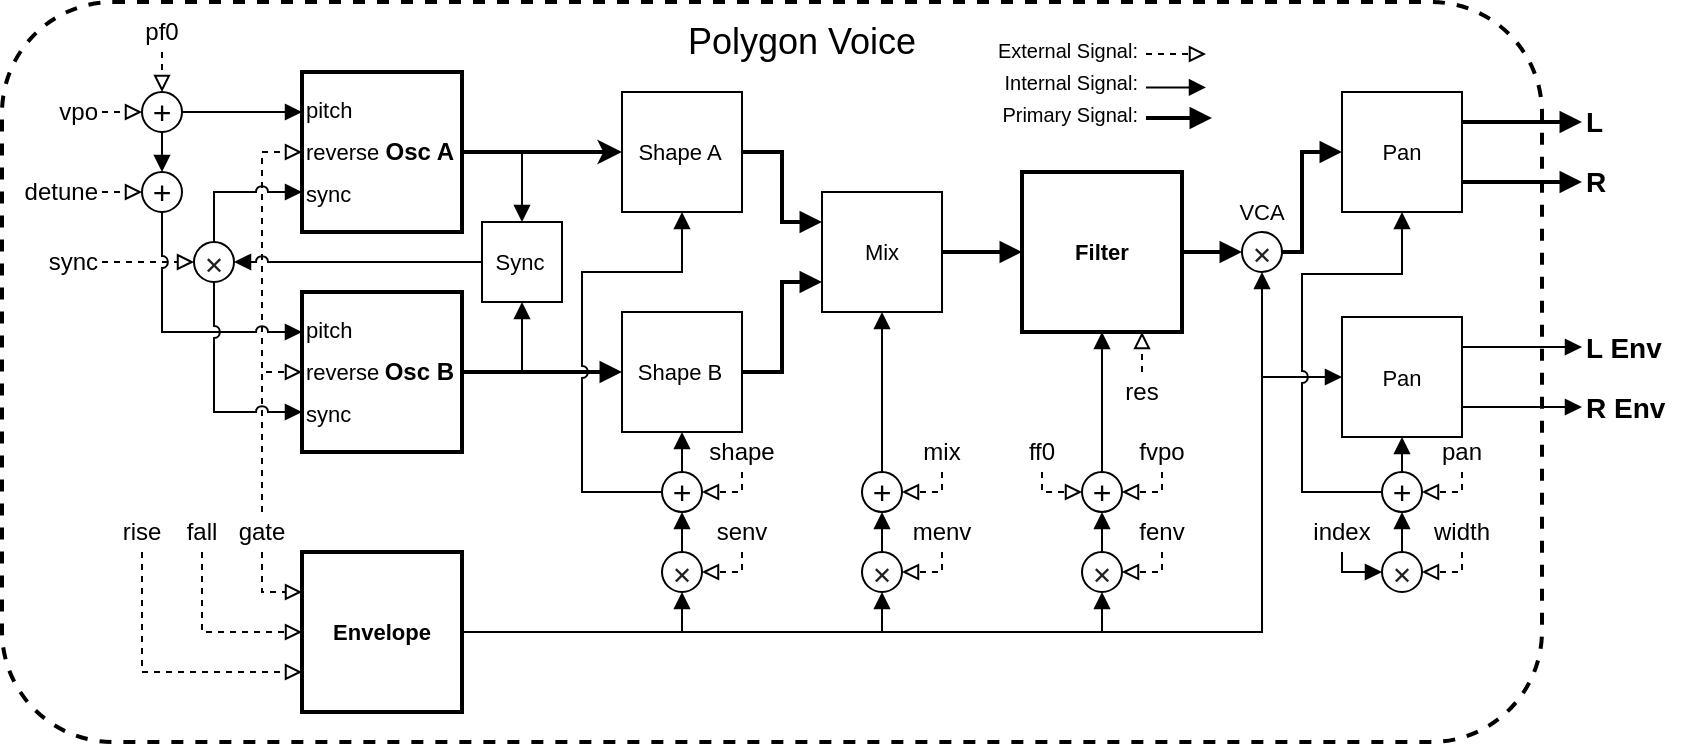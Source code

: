 <mxfile version="14.8.2" type="device"><diagram id="MWkw3YsvLJSsXhgIUnWu" name="Page-1"><mxGraphModel dx="512" dy="373" grid="1" gridSize="10" guides="1" tooltips="1" connect="1" arrows="1" fold="1" page="1" pageScale="1" pageWidth="850" pageHeight="1100" math="0" shadow="0"><root><mxCell id="0"/><mxCell id="1" parent="0"/><mxCell id="L1kYCYRItLTuyOSSYLBO-140" value="" style="rounded=1;whiteSpace=wrap;html=1;dashed=1;fontSize=18;strokeWidth=2;fillColor=none;align=center;verticalAlign=middle;glass=0;perimeterSpacing=0;movable=1;" vertex="1" parent="1"><mxGeometry x="10" y="10" width="770" height="370" as="geometry"/></mxCell><mxCell id="L1kYCYRItLTuyOSSYLBO-64" style="edgeStyle=orthogonalEdgeStyle;rounded=0;orthogonalLoop=1;jettySize=auto;html=1;exitX=1;exitY=0.5;exitDx=0;exitDy=0;entryX=0;entryY=0.5;entryDx=0;entryDy=0;fontSize=11;endArrow=classic;endFill=1;strokeWidth=2;" edge="1" parent="1" source="L1kYCYRItLTuyOSSYLBO-1" target="L1kYCYRItLTuyOSSYLBO-56"><mxGeometry relative="1" as="geometry"/></mxCell><mxCell id="L1kYCYRItLTuyOSSYLBO-65" style="edgeStyle=orthogonalEdgeStyle;rounded=0;orthogonalLoop=1;jettySize=auto;html=1;exitX=1;exitY=0.5;exitDx=0;exitDy=0;entryX=0;entryY=0.5;entryDx=0;entryDy=0;fontSize=11;endArrow=block;endFill=1;strokeWidth=2;" edge="1" parent="1" source="L1kYCYRItLTuyOSSYLBO-2" target="L1kYCYRItLTuyOSSYLBO-57"><mxGeometry relative="1" as="geometry"/></mxCell><mxCell id="L1kYCYRItLTuyOSSYLBO-236" style="edgeStyle=orthogonalEdgeStyle;rounded=0;jumpStyle=none;orthogonalLoop=1;jettySize=auto;html=1;exitX=1;exitY=0.5;exitDx=0;exitDy=0;entryX=0;entryY=0.5;entryDx=0;entryDy=0;fontSize=14;endArrow=block;endFill=0;strokeWidth=1;dashed=1;" edge="1" parent="1" source="L1kYCYRItLTuyOSSYLBO-16" target="L1kYCYRItLTuyOSSYLBO-235"><mxGeometry relative="1" as="geometry"/></mxCell><mxCell id="L1kYCYRItLTuyOSSYLBO-16" value="sync" style="text;html=1;strokeColor=none;fillColor=none;align=right;verticalAlign=middle;whiteSpace=wrap;rounded=0;fontSize=12;" vertex="1" parent="1"><mxGeometry x="20" y="130" width="40" height="20" as="geometry"/></mxCell><mxCell id="L1kYCYRItLTuyOSSYLBO-226" style="edgeStyle=orthogonalEdgeStyle;rounded=0;jumpStyle=none;orthogonalLoop=1;jettySize=auto;html=1;exitX=0.5;exitY=0;exitDx=0;exitDy=0;entryX=0;entryY=0.5;entryDx=0;entryDy=0;dashed=1;fontSize=14;endArrow=block;endFill=0;strokeWidth=1;" edge="1" parent="1" source="L1kYCYRItLTuyOSSYLBO-17" target="L1kYCYRItLTuyOSSYLBO-55"><mxGeometry relative="1" as="geometry"><Array as="points"><mxPoint x="140" y="195"/></Array></mxGeometry></mxCell><mxCell id="L1kYCYRItLTuyOSSYLBO-227" style="edgeStyle=orthogonalEdgeStyle;rounded=0;jumpStyle=none;orthogonalLoop=1;jettySize=auto;html=1;exitX=0.5;exitY=0;exitDx=0;exitDy=0;entryX=0;entryY=0.5;entryDx=0;entryDy=0;dashed=1;fontSize=14;endArrow=block;endFill=0;strokeWidth=1;" edge="1" parent="1" source="L1kYCYRItLTuyOSSYLBO-17" target="L1kYCYRItLTuyOSSYLBO-33"><mxGeometry relative="1" as="geometry"><Array as="points"><mxPoint x="140" y="85"/></Array></mxGeometry></mxCell><mxCell id="L1kYCYRItLTuyOSSYLBO-124" style="edgeStyle=orthogonalEdgeStyle;rounded=0;orthogonalLoop=1;jettySize=auto;html=1;exitX=1;exitY=0.5;exitDx=0;exitDy=0;entryX=0;entryY=0.5;entryDx=0;entryDy=0;fontSize=11;endArrow=block;endFill=1;strokeWidth=2;" edge="1" parent="1" source="L1kYCYRItLTuyOSSYLBO-35" target="L1kYCYRItLTuyOSSYLBO-103"><mxGeometry relative="1" as="geometry"/></mxCell><mxCell id="L1kYCYRItLTuyOSSYLBO-35" value="Mix" style="whiteSpace=wrap;html=1;aspect=fixed;fontSize=11;align=center;verticalAlign=middle;" vertex="1" parent="1"><mxGeometry x="420" y="105" width="60" height="60" as="geometry"/></mxCell><mxCell id="L1kYCYRItLTuyOSSYLBO-86" style="edgeStyle=orthogonalEdgeStyle;rounded=0;orthogonalLoop=1;jettySize=auto;html=1;exitX=0.5;exitY=1;exitDx=0;exitDy=0;entryX=1;entryY=0.5;entryDx=0;entryDy=0;dashed=1;fontSize=11;endArrow=block;endFill=0;strokeWidth=1;" edge="1" parent="1" source="L1kYCYRItLTuyOSSYLBO-38" target="L1kYCYRItLTuyOSSYLBO-41"><mxGeometry relative="1" as="geometry"><Array as="points"><mxPoint x="480" y="255"/></Array></mxGeometry></mxCell><mxCell id="L1kYCYRItLTuyOSSYLBO-38" value="mix" style="text;html=1;strokeColor=none;fillColor=none;align=center;verticalAlign=middle;whiteSpace=wrap;rounded=0;" vertex="1" parent="1"><mxGeometry x="460" y="225" width="40" height="20" as="geometry"/></mxCell><mxCell id="L1kYCYRItLTuyOSSYLBO-87" style="edgeStyle=orthogonalEdgeStyle;rounded=0;orthogonalLoop=1;jettySize=auto;html=1;exitX=0.5;exitY=1;exitDx=0;exitDy=0;entryX=1;entryY=0.5;entryDx=0;entryDy=0;dashed=1;fontSize=11;endArrow=block;endFill=0;strokeWidth=1;" edge="1" parent="1" source="L1kYCYRItLTuyOSSYLBO-40" target="L1kYCYRItLTuyOSSYLBO-43"><mxGeometry relative="1" as="geometry"><Array as="points"><mxPoint x="480" y="295"/></Array></mxGeometry></mxCell><mxCell id="L1kYCYRItLTuyOSSYLBO-40" value="menv" style="text;html=1;strokeColor=none;fillColor=none;align=center;verticalAlign=middle;whiteSpace=wrap;rounded=0;" vertex="1" parent="1"><mxGeometry x="460" y="265" width="40" height="20" as="geometry"/></mxCell><mxCell id="L1kYCYRItLTuyOSSYLBO-82" style="edgeStyle=orthogonalEdgeStyle;rounded=0;orthogonalLoop=1;jettySize=auto;html=1;exitX=0.5;exitY=0;exitDx=0;exitDy=0;entryX=0.5;entryY=1;entryDx=0;entryDy=0;fontSize=11;endArrow=block;endFill=1;strokeWidth=1;" edge="1" parent="1" source="L1kYCYRItLTuyOSSYLBO-41" target="L1kYCYRItLTuyOSSYLBO-35"><mxGeometry relative="1" as="geometry"/></mxCell><mxCell id="L1kYCYRItLTuyOSSYLBO-41" value="+" style="ellipse;whiteSpace=wrap;html=1;aspect=fixed;fontSize=16;" vertex="1" parent="1"><mxGeometry x="440" y="245" width="20" height="20" as="geometry"/></mxCell><mxCell id="L1kYCYRItLTuyOSSYLBO-83" style="edgeStyle=orthogonalEdgeStyle;rounded=0;orthogonalLoop=1;jettySize=auto;html=1;exitX=0.5;exitY=0;exitDx=0;exitDy=0;entryX=0.5;entryY=1;entryDx=0;entryDy=0;fontSize=11;endArrow=block;endFill=1;strokeWidth=1;" edge="1" parent="1" source="L1kYCYRItLTuyOSSYLBO-43" target="L1kYCYRItLTuyOSSYLBO-41"><mxGeometry relative="1" as="geometry"/></mxCell><mxCell id="L1kYCYRItLTuyOSSYLBO-43" value="&lt;span style=&quot;color: rgb(32 , 33 , 36) ; font-family: &amp;#34;roboto&amp;#34; , &amp;#34;arial&amp;#34; , sans-serif ; font-size: 12px ; text-align: left&quot;&gt;✕&lt;/span&gt;" style="ellipse;whiteSpace=wrap;html=1;aspect=fixed;fontSize=16;spacingBottom=0;spacingLeft=0;verticalAlign=middle;align=center;horizontal=1;" vertex="1" parent="1"><mxGeometry x="440" y="285" width="20" height="20" as="geometry"/></mxCell><mxCell id="L1kYCYRItLTuyOSSYLBO-88" style="edgeStyle=orthogonalEdgeStyle;rounded=0;orthogonalLoop=1;jettySize=auto;html=1;exitX=1;exitY=0.5;exitDx=0;exitDy=0;entryX=0.5;entryY=1;entryDx=0;entryDy=0;fontSize=11;endArrow=block;endFill=1;strokeWidth=1;" edge="1" parent="1" source="L1kYCYRItLTuyOSSYLBO-49" target="L1kYCYRItLTuyOSSYLBO-63"><mxGeometry relative="1" as="geometry"><Array as="points"><mxPoint x="350" y="325"/></Array></mxGeometry></mxCell><mxCell id="L1kYCYRItLTuyOSSYLBO-89" style="edgeStyle=orthogonalEdgeStyle;rounded=0;orthogonalLoop=1;jettySize=auto;html=1;exitX=1;exitY=0.5;exitDx=0;exitDy=0;entryX=0.5;entryY=1;entryDx=0;entryDy=0;fontSize=11;endArrow=block;endFill=1;strokeWidth=1;" edge="1" parent="1" source="L1kYCYRItLTuyOSSYLBO-49" target="L1kYCYRItLTuyOSSYLBO-43"><mxGeometry relative="1" as="geometry"><Array as="points"><mxPoint x="450" y="325"/></Array></mxGeometry></mxCell><mxCell id="L1kYCYRItLTuyOSSYLBO-92" style="edgeStyle=orthogonalEdgeStyle;rounded=0;orthogonalLoop=1;jettySize=auto;html=1;exitX=1;exitY=0.5;exitDx=0;exitDy=0;entryX=0.5;entryY=1;entryDx=0;entryDy=0;fontSize=11;endArrow=block;endFill=1;strokeWidth=1;" edge="1" parent="1" source="L1kYCYRItLTuyOSSYLBO-49" target="L1kYCYRItLTuyOSSYLBO-93"><mxGeometry relative="1" as="geometry"><mxPoint x="600" y="175" as="targetPoint"/></mxGeometry></mxCell><mxCell id="L1kYCYRItLTuyOSSYLBO-115" style="edgeStyle=orthogonalEdgeStyle;rounded=0;orthogonalLoop=1;jettySize=auto;html=1;exitX=1;exitY=0.5;exitDx=0;exitDy=0;entryX=0.5;entryY=1;entryDx=0;entryDy=0;fontSize=11;endArrow=block;endFill=1;strokeWidth=1;" edge="1" parent="1" source="L1kYCYRItLTuyOSSYLBO-49" target="L1kYCYRItLTuyOSSYLBO-112"><mxGeometry relative="1" as="geometry"><Array as="points"><mxPoint x="560" y="325"/></Array></mxGeometry></mxCell><mxCell id="L1kYCYRItLTuyOSSYLBO-178" style="edgeStyle=orthogonalEdgeStyle;rounded=0;orthogonalLoop=1;jettySize=auto;html=1;exitX=1;exitY=0.5;exitDx=0;exitDy=0;entryX=0;entryY=0.5;entryDx=0;entryDy=0;fontSize=14;endArrow=block;endFill=1;strokeWidth=1;" edge="1" parent="1" source="L1kYCYRItLTuyOSSYLBO-49" target="L1kYCYRItLTuyOSSYLBO-156"><mxGeometry relative="1" as="geometry"><Array as="points"><mxPoint x="640" y="325"/><mxPoint x="640" y="198"/></Array></mxGeometry></mxCell><mxCell id="L1kYCYRItLTuyOSSYLBO-66" style="edgeStyle=orthogonalEdgeStyle;rounded=0;orthogonalLoop=1;jettySize=auto;html=1;exitX=1;exitY=0.5;exitDx=0;exitDy=0;entryX=0;entryY=0.25;entryDx=0;entryDy=0;fontSize=11;endArrow=block;endFill=1;strokeWidth=2;" edge="1" parent="1" source="L1kYCYRItLTuyOSSYLBO-56" target="L1kYCYRItLTuyOSSYLBO-35"><mxGeometry relative="1" as="geometry"><Array as="points"><mxPoint x="400" y="85"/><mxPoint x="400" y="120"/></Array></mxGeometry></mxCell><mxCell id="L1kYCYRItLTuyOSSYLBO-56" value="Shape A" style="whiteSpace=wrap;html=1;aspect=fixed;fontSize=11;align=center;verticalAlign=middle;spacingRight=2;" vertex="1" parent="1"><mxGeometry x="320" y="55" width="60" height="60" as="geometry"/></mxCell><mxCell id="L1kYCYRItLTuyOSSYLBO-67" style="edgeStyle=orthogonalEdgeStyle;rounded=0;orthogonalLoop=1;jettySize=auto;html=1;exitX=1;exitY=0.5;exitDx=0;exitDy=0;entryX=0;entryY=0.75;entryDx=0;entryDy=0;fontSize=11;endArrow=block;endFill=1;strokeWidth=2;" edge="1" parent="1" source="L1kYCYRItLTuyOSSYLBO-57" target="L1kYCYRItLTuyOSSYLBO-35"><mxGeometry relative="1" as="geometry"><Array as="points"><mxPoint x="400" y="195"/><mxPoint x="400" y="150"/></Array></mxGeometry></mxCell><mxCell id="L1kYCYRItLTuyOSSYLBO-57" value="Shape B" style="whiteSpace=wrap;html=1;aspect=fixed;fontSize=11;align=center;verticalAlign=middle;spacingRight=2;" vertex="1" parent="1"><mxGeometry x="320" y="165" width="60" height="60" as="geometry"/></mxCell><mxCell id="L1kYCYRItLTuyOSSYLBO-84" style="edgeStyle=orthogonalEdgeStyle;rounded=0;orthogonalLoop=1;jettySize=auto;html=1;exitX=0.5;exitY=1;exitDx=0;exitDy=0;entryX=1;entryY=0.5;entryDx=0;entryDy=0;fontSize=11;endArrow=block;endFill=0;strokeWidth=1;dashed=1;" edge="1" parent="1" source="L1kYCYRItLTuyOSSYLBO-60" target="L1kYCYRItLTuyOSSYLBO-62"><mxGeometry relative="1" as="geometry"><Array as="points"><mxPoint x="380" y="255"/></Array></mxGeometry></mxCell><mxCell id="L1kYCYRItLTuyOSSYLBO-60" value="shape" style="text;html=1;strokeColor=none;fillColor=none;align=center;verticalAlign=middle;whiteSpace=wrap;rounded=0;" vertex="1" parent="1"><mxGeometry x="360" y="225" width="40" height="20" as="geometry"/></mxCell><mxCell id="L1kYCYRItLTuyOSSYLBO-85" style="edgeStyle=orthogonalEdgeStyle;rounded=0;orthogonalLoop=1;jettySize=auto;html=1;exitX=0.5;exitY=1;exitDx=0;exitDy=0;entryX=1;entryY=0.5;entryDx=0;entryDy=0;fontSize=11;endArrow=block;endFill=0;strokeWidth=1;dashed=1;" edge="1" parent="1" source="L1kYCYRItLTuyOSSYLBO-61" target="L1kYCYRItLTuyOSSYLBO-63"><mxGeometry relative="1" as="geometry"><Array as="points"><mxPoint x="380" y="295"/></Array></mxGeometry></mxCell><mxCell id="L1kYCYRItLTuyOSSYLBO-61" value="senv" style="text;html=1;strokeColor=none;fillColor=none;align=center;verticalAlign=middle;whiteSpace=wrap;rounded=0;" vertex="1" parent="1"><mxGeometry x="360" y="265" width="40" height="20" as="geometry"/></mxCell><mxCell id="L1kYCYRItLTuyOSSYLBO-74" style="edgeStyle=orthogonalEdgeStyle;rounded=0;orthogonalLoop=1;jettySize=auto;html=1;exitX=0.5;exitY=0;exitDx=0;exitDy=0;entryX=0.5;entryY=1;entryDx=0;entryDy=0;fontSize=11;endArrow=block;endFill=1;strokeWidth=1;" edge="1" parent="1" source="L1kYCYRItLTuyOSSYLBO-62" target="L1kYCYRItLTuyOSSYLBO-57"><mxGeometry relative="1" as="geometry"/></mxCell><mxCell id="L1kYCYRItLTuyOSSYLBO-75" style="edgeStyle=orthogonalEdgeStyle;rounded=0;orthogonalLoop=1;jettySize=auto;html=1;exitX=0;exitY=0.5;exitDx=0;exitDy=0;entryX=0.5;entryY=1;entryDx=0;entryDy=0;fontSize=11;endArrow=block;endFill=1;strokeWidth=1;jumpStyle=arc;" edge="1" parent="1" source="L1kYCYRItLTuyOSSYLBO-62" target="L1kYCYRItLTuyOSSYLBO-56"><mxGeometry relative="1" as="geometry"><Array as="points"><mxPoint x="300" y="255"/><mxPoint x="300" y="145"/><mxPoint x="350" y="145"/></Array></mxGeometry></mxCell><mxCell id="L1kYCYRItLTuyOSSYLBO-62" value="+" style="ellipse;whiteSpace=wrap;html=1;aspect=fixed;fontSize=16;" vertex="1" parent="1"><mxGeometry x="340" y="245" width="20" height="20" as="geometry"/></mxCell><mxCell id="L1kYCYRItLTuyOSSYLBO-81" style="edgeStyle=orthogonalEdgeStyle;rounded=0;orthogonalLoop=1;jettySize=auto;html=1;exitX=0.5;exitY=0;exitDx=0;exitDy=0;entryX=0.5;entryY=1;entryDx=0;entryDy=0;fontSize=11;endArrow=block;endFill=1;strokeWidth=1;" edge="1" parent="1" source="L1kYCYRItLTuyOSSYLBO-63" target="L1kYCYRItLTuyOSSYLBO-62"><mxGeometry relative="1" as="geometry"/></mxCell><mxCell id="L1kYCYRItLTuyOSSYLBO-63" value="&lt;span style=&quot;color: rgb(32 , 33 , 36) ; font-family: &amp;#34;roboto&amp;#34; , &amp;#34;arial&amp;#34; , sans-serif ; font-size: 12px ; text-align: left&quot;&gt;✕&lt;/span&gt;" style="ellipse;whiteSpace=wrap;html=1;aspect=fixed;fontSize=16;spacingBottom=0;spacingLeft=0;verticalAlign=middle;align=center;horizontal=1;" vertex="1" parent="1"><mxGeometry x="340" y="285" width="20" height="20" as="geometry"/></mxCell><mxCell id="L1kYCYRItLTuyOSSYLBO-127" style="edgeStyle=orthogonalEdgeStyle;rounded=0;orthogonalLoop=1;jettySize=auto;html=1;exitX=1;exitY=0.5;exitDx=0;exitDy=0;entryX=0;entryY=0.5;entryDx=0;entryDy=0;fontSize=11;endArrow=block;endFill=1;strokeWidth=2;" edge="1" parent="1" source="L1kYCYRItLTuyOSSYLBO-93" target="L1kYCYRItLTuyOSSYLBO-126"><mxGeometry relative="1" as="geometry"><Array as="points"><mxPoint x="660" y="135"/><mxPoint x="660" y="85"/></Array></mxGeometry></mxCell><mxCell id="L1kYCYRItLTuyOSSYLBO-93" value="&lt;span style=&quot;color: rgb(32 , 33 , 36) ; font-family: &amp;#34;roboto&amp;#34; , &amp;#34;arial&amp;#34; , sans-serif ; font-size: 12px ; text-align: left&quot;&gt;✕&lt;/span&gt;" style="ellipse;whiteSpace=wrap;html=1;aspect=fixed;fontSize=16;spacingBottom=0;spacingLeft=0;verticalAlign=middle;align=center;horizontal=1;" vertex="1" parent="1"><mxGeometry x="630" y="125" width="20" height="20" as="geometry"/></mxCell><mxCell id="L1kYCYRItLTuyOSSYLBO-96" value="VCA" style="text;html=1;strokeColor=none;fillColor=none;align=center;verticalAlign=middle;whiteSpace=wrap;rounded=0;fontSize=11;" vertex="1" parent="1"><mxGeometry x="620" y="105" width="40" height="20" as="geometry"/></mxCell><mxCell id="L1kYCYRItLTuyOSSYLBO-125" style="edgeStyle=orthogonalEdgeStyle;rounded=0;orthogonalLoop=1;jettySize=auto;html=1;exitX=1;exitY=0.5;exitDx=0;exitDy=0;entryX=0;entryY=0.5;entryDx=0;entryDy=0;fontSize=11;endArrow=block;endFill=1;strokeWidth=2;" edge="1" parent="1" source="L1kYCYRItLTuyOSSYLBO-103" target="L1kYCYRItLTuyOSSYLBO-93"><mxGeometry relative="1" as="geometry"/></mxCell><mxCell id="L1kYCYRItLTuyOSSYLBO-103" value="&lt;b&gt;Filter&lt;/b&gt;" style="whiteSpace=wrap;html=1;aspect=fixed;fontSize=11;align=center;verticalAlign=middle;strokeWidth=2;" vertex="1" parent="1"><mxGeometry x="520" y="95" width="80" height="80" as="geometry"/></mxCell><mxCell id="L1kYCYRItLTuyOSSYLBO-110" style="edgeStyle=orthogonalEdgeStyle;rounded=0;orthogonalLoop=1;jettySize=auto;html=1;exitX=0.5;exitY=1;exitDx=0;exitDy=0;entryX=0;entryY=0.5;entryDx=0;entryDy=0;dashed=1;fontSize=11;endArrow=block;endFill=0;strokeWidth=1;" edge="1" parent="1" source="L1kYCYRItLTuyOSSYLBO-104" target="L1kYCYRItLTuyOSSYLBO-108"><mxGeometry relative="1" as="geometry"><Array as="points"><mxPoint x="530" y="255"/></Array></mxGeometry></mxCell><mxCell id="L1kYCYRItLTuyOSSYLBO-104" value="ff0" style="text;html=1;strokeColor=none;fillColor=none;align=center;verticalAlign=middle;whiteSpace=wrap;rounded=0;" vertex="1" parent="1"><mxGeometry x="510" y="225" width="40" height="20" as="geometry"/></mxCell><mxCell id="L1kYCYRItLTuyOSSYLBO-118" style="edgeStyle=orthogonalEdgeStyle;rounded=0;orthogonalLoop=1;jettySize=auto;html=1;exitX=0.5;exitY=1;exitDx=0;exitDy=0;entryX=1;entryY=0.5;entryDx=0;entryDy=0;dashed=1;fontSize=11;endArrow=block;endFill=0;strokeWidth=1;" edge="1" parent="1" source="L1kYCYRItLTuyOSSYLBO-105" target="L1kYCYRItLTuyOSSYLBO-108"><mxGeometry relative="1" as="geometry"><Array as="points"><mxPoint x="590" y="255"/></Array></mxGeometry></mxCell><mxCell id="L1kYCYRItLTuyOSSYLBO-105" value="fvpo" style="text;html=1;strokeColor=none;fillColor=none;align=center;verticalAlign=middle;whiteSpace=wrap;rounded=0;" vertex="1" parent="1"><mxGeometry x="570" y="225" width="40" height="20" as="geometry"/></mxCell><mxCell id="L1kYCYRItLTuyOSSYLBO-123" style="edgeStyle=orthogonalEdgeStyle;rounded=0;orthogonalLoop=1;jettySize=auto;html=1;exitX=0.5;exitY=0;exitDx=0;exitDy=0;entryX=0.75;entryY=1;entryDx=0;entryDy=0;fontSize=11;endArrow=block;endFill=0;strokeWidth=1;dashed=1;" edge="1" parent="1" source="L1kYCYRItLTuyOSSYLBO-106" target="L1kYCYRItLTuyOSSYLBO-103"><mxGeometry relative="1" as="geometry"/></mxCell><mxCell id="L1kYCYRItLTuyOSSYLBO-106" value="res" style="text;html=1;strokeColor=none;fillColor=none;align=center;verticalAlign=middle;whiteSpace=wrap;rounded=0;" vertex="1" parent="1"><mxGeometry x="560" y="195" width="40" height="20" as="geometry"/></mxCell><mxCell id="L1kYCYRItLTuyOSSYLBO-119" style="edgeStyle=orthogonalEdgeStyle;rounded=0;orthogonalLoop=1;jettySize=auto;html=1;exitX=0.5;exitY=1;exitDx=0;exitDy=0;entryX=1;entryY=0.5;entryDx=0;entryDy=0;dashed=1;fontSize=11;endArrow=block;endFill=0;strokeWidth=1;" edge="1" parent="1" source="L1kYCYRItLTuyOSSYLBO-107" target="L1kYCYRItLTuyOSSYLBO-112"><mxGeometry relative="1" as="geometry"><Array as="points"><mxPoint x="590" y="295"/></Array></mxGeometry></mxCell><mxCell id="L1kYCYRItLTuyOSSYLBO-107" value="fenv" style="text;html=1;strokeColor=none;fillColor=none;align=center;verticalAlign=middle;whiteSpace=wrap;rounded=0;" vertex="1" parent="1"><mxGeometry x="570" y="265" width="40" height="20" as="geometry"/></mxCell><mxCell id="L1kYCYRItLTuyOSSYLBO-169" style="edgeStyle=orthogonalEdgeStyle;rounded=0;orthogonalLoop=1;jettySize=auto;html=1;exitX=0.5;exitY=0;exitDx=0;exitDy=0;entryX=0.5;entryY=1;entryDx=0;entryDy=0;fontSize=14;endArrow=block;endFill=1;strokeWidth=1;" edge="1" parent="1" source="L1kYCYRItLTuyOSSYLBO-108" target="L1kYCYRItLTuyOSSYLBO-103"><mxGeometry relative="1" as="geometry"/></mxCell><mxCell id="L1kYCYRItLTuyOSSYLBO-108" value="+" style="ellipse;whiteSpace=wrap;html=1;aspect=fixed;fontSize=16;" vertex="1" parent="1"><mxGeometry x="550" y="245" width="20" height="20" as="geometry"/></mxCell><mxCell id="L1kYCYRItLTuyOSSYLBO-113" style="edgeStyle=orthogonalEdgeStyle;rounded=0;orthogonalLoop=1;jettySize=auto;html=1;exitX=0.5;exitY=0;exitDx=0;exitDy=0;entryX=0.5;entryY=1;entryDx=0;entryDy=0;fontSize=11;endArrow=block;endFill=1;strokeWidth=1;" edge="1" parent="1" source="L1kYCYRItLTuyOSSYLBO-112" target="L1kYCYRItLTuyOSSYLBO-108"><mxGeometry relative="1" as="geometry"/></mxCell><mxCell id="L1kYCYRItLTuyOSSYLBO-112" value="&lt;span style=&quot;color: rgb(32 , 33 , 36) ; font-family: &amp;#34;roboto&amp;#34; , &amp;#34;arial&amp;#34; , sans-serif ; font-size: 12px ; text-align: left&quot;&gt;✕&lt;/span&gt;" style="ellipse;whiteSpace=wrap;html=1;aspect=fixed;fontSize=16;spacingBottom=0;spacingLeft=0;verticalAlign=middle;align=center;horizontal=1;" vertex="1" parent="1"><mxGeometry x="550" y="285" width="20" height="20" as="geometry"/></mxCell><mxCell id="L1kYCYRItLTuyOSSYLBO-172" style="edgeStyle=orthogonalEdgeStyle;rounded=0;orthogonalLoop=1;jettySize=auto;html=1;exitX=1;exitY=0.25;exitDx=0;exitDy=0;entryX=0;entryY=0.5;entryDx=0;entryDy=0;fontSize=14;endArrow=block;endFill=1;strokeWidth=2;" edge="1" parent="1" source="L1kYCYRItLTuyOSSYLBO-126" target="L1kYCYRItLTuyOSSYLBO-162"><mxGeometry relative="1" as="geometry"/></mxCell><mxCell id="L1kYCYRItLTuyOSSYLBO-173" style="edgeStyle=orthogonalEdgeStyle;rounded=0;orthogonalLoop=1;jettySize=auto;html=1;exitX=1;exitY=0.75;exitDx=0;exitDy=0;entryX=0;entryY=0.5;entryDx=0;entryDy=0;fontSize=14;endArrow=block;endFill=1;strokeWidth=2;" edge="1" parent="1" source="L1kYCYRItLTuyOSSYLBO-126" target="L1kYCYRItLTuyOSSYLBO-163"><mxGeometry relative="1" as="geometry"/></mxCell><mxCell id="L1kYCYRItLTuyOSSYLBO-126" value="Pan" style="whiteSpace=wrap;html=1;aspect=fixed;fontSize=11;align=center;verticalAlign=middle;" vertex="1" parent="1"><mxGeometry x="680" y="55" width="60" height="60" as="geometry"/></mxCell><mxCell id="L1kYCYRItLTuyOSSYLBO-159" style="edgeStyle=orthogonalEdgeStyle;rounded=0;orthogonalLoop=1;jettySize=auto;html=1;exitX=0.5;exitY=1;exitDx=0;exitDy=0;entryX=1;entryY=0.5;entryDx=0;entryDy=0;fontSize=10;endArrow=block;endFill=0;strokeWidth=1;dashed=1;" edge="1" parent="1" source="L1kYCYRItLTuyOSSYLBO-128" target="L1kYCYRItLTuyOSSYLBO-130"><mxGeometry relative="1" as="geometry"><Array as="points"><mxPoint x="740" y="255"/></Array></mxGeometry></mxCell><mxCell id="L1kYCYRItLTuyOSSYLBO-128" value="pan" style="text;html=1;strokeColor=none;fillColor=none;align=center;verticalAlign=middle;whiteSpace=wrap;rounded=0;" vertex="1" parent="1"><mxGeometry x="720" y="225" width="40" height="20" as="geometry"/></mxCell><mxCell id="L1kYCYRItLTuyOSSYLBO-147" style="edgeStyle=orthogonalEdgeStyle;rounded=0;orthogonalLoop=1;jettySize=auto;html=1;exitX=0.5;exitY=1;exitDx=0;exitDy=0;entryX=1;entryY=0.5;entryDx=0;entryDy=0;fontSize=18;endArrow=block;endFill=0;strokeWidth=1;dashed=1;" edge="1" parent="1" source="L1kYCYRItLTuyOSSYLBO-129" target="L1kYCYRItLTuyOSSYLBO-145"><mxGeometry relative="1" as="geometry"><Array as="points"><mxPoint x="740" y="295"/></Array></mxGeometry></mxCell><mxCell id="L1kYCYRItLTuyOSSYLBO-129" value="width" style="text;html=1;strokeColor=none;fillColor=none;align=center;verticalAlign=middle;whiteSpace=wrap;rounded=0;" vertex="1" parent="1"><mxGeometry x="720" y="265" width="40" height="20" as="geometry"/></mxCell><mxCell id="L1kYCYRItLTuyOSSYLBO-176" style="edgeStyle=orthogonalEdgeStyle;rounded=0;orthogonalLoop=1;jettySize=auto;html=1;exitX=0.5;exitY=0;exitDx=0;exitDy=0;entryX=0.5;entryY=1;entryDx=0;entryDy=0;fontSize=14;endArrow=block;endFill=1;strokeWidth=1;" edge="1" parent="1" source="L1kYCYRItLTuyOSSYLBO-130" target="L1kYCYRItLTuyOSSYLBO-156"><mxGeometry relative="1" as="geometry"/></mxCell><mxCell id="L1kYCYRItLTuyOSSYLBO-177" style="edgeStyle=orthogonalEdgeStyle;rounded=0;orthogonalLoop=1;jettySize=auto;html=1;exitX=0;exitY=0.5;exitDx=0;exitDy=0;entryX=0.5;entryY=1;entryDx=0;entryDy=0;fontSize=14;endArrow=block;endFill=1;strokeWidth=1;jumpStyle=arc;" edge="1" parent="1" source="L1kYCYRItLTuyOSSYLBO-130" target="L1kYCYRItLTuyOSSYLBO-126"><mxGeometry relative="1" as="geometry"><Array as="points"><mxPoint x="660" y="255"/><mxPoint x="660" y="146"/><mxPoint x="710" y="146"/></Array></mxGeometry></mxCell><mxCell id="L1kYCYRItLTuyOSSYLBO-130" value="+" style="ellipse;whiteSpace=wrap;html=1;aspect=fixed;fontSize=16;" vertex="1" parent="1"><mxGeometry x="700" y="245" width="20" height="20" as="geometry"/></mxCell><mxCell id="L1kYCYRItLTuyOSSYLBO-139" value="Polygon Voice" style="text;html=1;strokeColor=none;fillColor=none;align=center;verticalAlign=middle;whiteSpace=wrap;rounded=0;dashed=1;dashPattern=1 1;fontSize=18;" vertex="1" parent="1"><mxGeometry x="335" y="20" width="150" height="20" as="geometry"/></mxCell><mxCell id="L1kYCYRItLTuyOSSYLBO-146" style="edgeStyle=orthogonalEdgeStyle;rounded=0;orthogonalLoop=1;jettySize=auto;html=1;exitX=0.5;exitY=0;exitDx=0;exitDy=0;entryX=0.5;entryY=1;entryDx=0;entryDy=0;fontSize=18;endArrow=block;endFill=1;strokeWidth=1;" edge="1" parent="1" source="L1kYCYRItLTuyOSSYLBO-145" target="L1kYCYRItLTuyOSSYLBO-130"><mxGeometry relative="1" as="geometry"/></mxCell><mxCell id="L1kYCYRItLTuyOSSYLBO-145" value="&lt;span style=&quot;color: rgb(32 , 33 , 36) ; font-family: &amp;#34;roboto&amp;#34; , &amp;#34;arial&amp;#34; , sans-serif ; font-size: 12px ; text-align: left&quot;&gt;✕&lt;/span&gt;" style="ellipse;whiteSpace=wrap;html=1;aspect=fixed;fontSize=16;spacingBottom=0;spacingLeft=0;verticalAlign=middle;align=center;horizontal=1;" vertex="1" parent="1"><mxGeometry x="700" y="285" width="20" height="20" as="geometry"/></mxCell><mxCell id="L1kYCYRItLTuyOSSYLBO-149" style="edgeStyle=orthogonalEdgeStyle;rounded=0;orthogonalLoop=1;jettySize=auto;html=1;exitX=0.5;exitY=1;exitDx=0;exitDy=0;entryX=0;entryY=0.5;entryDx=0;entryDy=0;fontSize=18;endArrow=block;endFill=1;strokeWidth=1;" edge="1" parent="1" source="L1kYCYRItLTuyOSSYLBO-148" target="L1kYCYRItLTuyOSSYLBO-145"><mxGeometry relative="1" as="geometry"><Array as="points"><mxPoint x="680" y="285"/><mxPoint x="680" y="295"/></Array></mxGeometry></mxCell><mxCell id="L1kYCYRItLTuyOSSYLBO-148" value="index" style="text;html=1;strokeColor=none;fillColor=none;align=center;verticalAlign=middle;whiteSpace=wrap;rounded=0;" vertex="1" parent="1"><mxGeometry x="660" y="265" width="40" height="20" as="geometry"/></mxCell><mxCell id="L1kYCYRItLTuyOSSYLBO-174" style="edgeStyle=orthogonalEdgeStyle;rounded=0;orthogonalLoop=1;jettySize=auto;html=1;exitX=1;exitY=0.25;exitDx=0;exitDy=0;entryX=0;entryY=0.5;entryDx=0;entryDy=0;fontSize=14;endArrow=block;endFill=1;strokeWidth=1;" edge="1" parent="1" source="L1kYCYRItLTuyOSSYLBO-156" target="L1kYCYRItLTuyOSSYLBO-164"><mxGeometry relative="1" as="geometry"/></mxCell><mxCell id="L1kYCYRItLTuyOSSYLBO-175" style="edgeStyle=orthogonalEdgeStyle;rounded=0;orthogonalLoop=1;jettySize=auto;html=1;exitX=1;exitY=0.75;exitDx=0;exitDy=0;entryX=0;entryY=0.5;entryDx=0;entryDy=0;fontSize=14;endArrow=block;endFill=1;strokeWidth=1;" edge="1" parent="1" source="L1kYCYRItLTuyOSSYLBO-156" target="L1kYCYRItLTuyOSSYLBO-165"><mxGeometry relative="1" as="geometry"/></mxCell><mxCell id="L1kYCYRItLTuyOSSYLBO-156" value="Pan" style="whiteSpace=wrap;html=1;aspect=fixed;fontSize=11;align=center;verticalAlign=middle;" vertex="1" parent="1"><mxGeometry x="680" y="167.5" width="60" height="60" as="geometry"/></mxCell><mxCell id="L1kYCYRItLTuyOSSYLBO-162" value="L" style="text;html=1;strokeColor=none;fillColor=none;align=left;verticalAlign=middle;whiteSpace=wrap;rounded=0;glass=0;dashed=1;fontSize=14;opacity=50;fontStyle=1" vertex="1" parent="1"><mxGeometry x="800" y="55" width="40" height="30" as="geometry"/></mxCell><mxCell id="L1kYCYRItLTuyOSSYLBO-163" value="R" style="text;html=1;strokeColor=none;fillColor=none;align=left;verticalAlign=middle;whiteSpace=wrap;rounded=0;glass=0;dashed=1;fontSize=14;opacity=50;fontStyle=1" vertex="1" parent="1"><mxGeometry x="800" y="85" width="40" height="30" as="geometry"/></mxCell><mxCell id="L1kYCYRItLTuyOSSYLBO-164" value="L Env" style="text;html=1;strokeColor=none;fillColor=none;align=left;verticalAlign=middle;whiteSpace=wrap;rounded=0;glass=0;dashed=1;fontSize=14;opacity=50;fontStyle=1" vertex="1" parent="1"><mxGeometry x="800" y="167.5" width="50" height="30" as="geometry"/></mxCell><mxCell id="L1kYCYRItLTuyOSSYLBO-165" value="R Env" style="text;html=1;strokeColor=none;fillColor=none;align=left;verticalAlign=middle;whiteSpace=wrap;rounded=0;glass=0;dashed=1;fontSize=14;opacity=50;fontStyle=1" vertex="1" parent="1"><mxGeometry x="800" y="197.5" width="50" height="30" as="geometry"/></mxCell><mxCell id="L1kYCYRItLTuyOSSYLBO-171" value="" style="group" vertex="1" connectable="0" parent="1"><mxGeometry x="500" y="25" width="115" height="50" as="geometry"/></mxCell><mxCell id="L1kYCYRItLTuyOSSYLBO-150" value="&lt;font style=&quot;font-size: 10px ; line-height: 160%&quot;&gt;External Signal:&lt;br style=&quot;font-size: 10px&quot;&gt;Internal Signal:&lt;br style=&quot;font-size: 10px&quot;&gt;Primary Signal:&lt;br style=&quot;font-size: 10px&quot;&gt;&lt;/font&gt;" style="text;html=1;strokeColor=none;fillColor=none;align=right;verticalAlign=middle;whiteSpace=wrap;rounded=0;dashed=1;fontSize=10;opacity=50;" vertex="1" parent="L1kYCYRItLTuyOSSYLBO-171"><mxGeometry width="80" height="50" as="geometry"/></mxCell><mxCell id="L1kYCYRItLTuyOSSYLBO-152" value="" style="endArrow=block;html=1;fontSize=10;strokeWidth=1;dashed=1;endFill=0;" edge="1" parent="L1kYCYRItLTuyOSSYLBO-171"><mxGeometry width="50" height="50" relative="1" as="geometry"><mxPoint x="82" y="11" as="sourcePoint"/><mxPoint x="112" y="11" as="targetPoint"/></mxGeometry></mxCell><mxCell id="L1kYCYRItLTuyOSSYLBO-153" value="" style="endArrow=block;html=1;fontSize=10;strokeWidth=1;endFill=1;" edge="1" parent="L1kYCYRItLTuyOSSYLBO-171"><mxGeometry width="50" height="50" relative="1" as="geometry"><mxPoint x="82" y="27.71" as="sourcePoint"/><mxPoint x="112" y="27.71" as="targetPoint"/></mxGeometry></mxCell><mxCell id="L1kYCYRItLTuyOSSYLBO-154" value="" style="endArrow=block;html=1;fontSize=10;strokeWidth=2;endFill=1;" edge="1" parent="L1kYCYRItLTuyOSSYLBO-171"><mxGeometry width="50" height="50" relative="1" as="geometry"><mxPoint x="82" y="43.0" as="sourcePoint"/><mxPoint x="115" y="43" as="targetPoint"/></mxGeometry></mxCell><mxCell id="L1kYCYRItLTuyOSSYLBO-207" style="edgeStyle=orthogonalEdgeStyle;rounded=0;jumpStyle=arc;orthogonalLoop=1;jettySize=auto;html=1;exitX=1;exitY=0.5;exitDx=0;exitDy=0;entryX=0;entryY=0.25;entryDx=0;entryDy=0;fontSize=14;endArrow=block;endFill=1;strokeWidth=1;" edge="1" parent="1" source="L1kYCYRItLTuyOSSYLBO-197" target="L1kYCYRItLTuyOSSYLBO-33"><mxGeometry relative="1" as="geometry"/></mxCell><mxCell id="L1kYCYRItLTuyOSSYLBO-208" style="edgeStyle=orthogonalEdgeStyle;rounded=0;jumpStyle=arc;orthogonalLoop=1;jettySize=auto;html=1;exitX=0.5;exitY=1;exitDx=0;exitDy=0;entryX=0;entryY=0.25;entryDx=0;entryDy=0;fontSize=14;endArrow=block;endFill=1;strokeWidth=1;" edge="1" parent="1" source="L1kYCYRItLTuyOSSYLBO-198" target="L1kYCYRItLTuyOSSYLBO-55"><mxGeometry relative="1" as="geometry"/></mxCell><mxCell id="L1kYCYRItLTuyOSSYLBO-238" style="edgeStyle=orthogonalEdgeStyle;rounded=0;jumpStyle=arc;orthogonalLoop=1;jettySize=auto;html=1;exitX=0;exitY=0.5;exitDx=0;exitDy=0;entryX=1;entryY=0.5;entryDx=0;entryDy=0;fontSize=14;endArrow=block;endFill=1;strokeWidth=1;" edge="1" parent="1" source="L1kYCYRItLTuyOSSYLBO-216" target="L1kYCYRItLTuyOSSYLBO-235"><mxGeometry relative="1" as="geometry"/></mxCell><mxCell id="L1kYCYRItLTuyOSSYLBO-216" value="Sync" style="whiteSpace=wrap;html=1;aspect=fixed;fontSize=11;align=center;verticalAlign=middle;spacingRight=2;" vertex="1" parent="1"><mxGeometry x="250" y="120" width="40" height="40" as="geometry"/></mxCell><mxCell id="L1kYCYRItLTuyOSSYLBO-229" value="" style="group" vertex="1" connectable="0" parent="1"><mxGeometry x="160" y="45" width="80" height="80" as="geometry"/></mxCell><mxCell id="L1kYCYRItLTuyOSSYLBO-1" value="&lt;b&gt;Osc A&lt;/b&gt;" style="whiteSpace=wrap;html=1;aspect=fixed;horizontal=1;align=right;spacingRight=2;strokeWidth=2;" vertex="1" parent="L1kYCYRItLTuyOSSYLBO-229"><mxGeometry width="80" height="80" as="geometry"/></mxCell><mxCell id="L1kYCYRItLTuyOSSYLBO-33" value="&lt;p style=&quot;line-height: 190%&quot;&gt;pitch&lt;br&gt;reverse&lt;br&gt;sync&lt;/p&gt;" style="text;html=1;strokeColor=none;fillColor=none;align=left;verticalAlign=middle;whiteSpace=wrap;rounded=0;fontSize=11;spacing=2;spacingBottom=0;" vertex="1" parent="L1kYCYRItLTuyOSSYLBO-229"><mxGeometry width="30" height="80" as="geometry"/></mxCell><mxCell id="L1kYCYRItLTuyOSSYLBO-230" value="" style="group" vertex="1" connectable="0" parent="1"><mxGeometry x="160" y="155" width="80" height="80" as="geometry"/></mxCell><mxCell id="L1kYCYRItLTuyOSSYLBO-2" value="&lt;b&gt;Osc B&lt;/b&gt;" style="whiteSpace=wrap;html=1;aspect=fixed;align=right;spacingRight=2;strokeWidth=2;" vertex="1" parent="L1kYCYRItLTuyOSSYLBO-230"><mxGeometry width="80" height="80" as="geometry"/></mxCell><mxCell id="L1kYCYRItLTuyOSSYLBO-55" value="&lt;p style=&quot;line-height: 190%&quot;&gt;pitch&lt;br&gt;reverse&lt;br&gt;sync&lt;/p&gt;" style="text;html=1;strokeColor=none;fillColor=none;align=left;verticalAlign=middle;whiteSpace=wrap;rounded=0;fontSize=11;spacing=2;spacingBottom=0;" vertex="1" parent="L1kYCYRItLTuyOSSYLBO-230"><mxGeometry width="30" height="80" as="geometry"/></mxCell><mxCell id="L1kYCYRItLTuyOSSYLBO-233" style="edgeStyle=orthogonalEdgeStyle;rounded=0;jumpStyle=none;orthogonalLoop=1;jettySize=auto;html=1;exitX=1;exitY=0.5;exitDx=0;exitDy=0;entryX=0.5;entryY=1;entryDx=0;entryDy=0;fontSize=14;endArrow=block;endFill=1;strokeWidth=1;" edge="1" parent="1" source="L1kYCYRItLTuyOSSYLBO-2" target="L1kYCYRItLTuyOSSYLBO-216"><mxGeometry relative="1" as="geometry"/></mxCell><mxCell id="L1kYCYRItLTuyOSSYLBO-234" style="edgeStyle=orthogonalEdgeStyle;rounded=0;jumpStyle=none;orthogonalLoop=1;jettySize=auto;html=1;exitX=1;exitY=0.5;exitDx=0;exitDy=0;entryX=0.5;entryY=0;entryDx=0;entryDy=0;fontSize=14;endArrow=block;endFill=1;strokeWidth=1;" edge="1" parent="1" source="L1kYCYRItLTuyOSSYLBO-1" target="L1kYCYRItLTuyOSSYLBO-216"><mxGeometry relative="1" as="geometry"/></mxCell><mxCell id="L1kYCYRItLTuyOSSYLBO-239" style="edgeStyle=orthogonalEdgeStyle;rounded=0;jumpStyle=arc;orthogonalLoop=1;jettySize=auto;html=1;exitX=0.5;exitY=0;exitDx=0;exitDy=0;entryX=0;entryY=0.75;entryDx=0;entryDy=0;fontSize=14;endArrow=block;endFill=1;strokeWidth=1;" edge="1" parent="1" source="L1kYCYRItLTuyOSSYLBO-235" target="L1kYCYRItLTuyOSSYLBO-33"><mxGeometry relative="1" as="geometry"/></mxCell><mxCell id="L1kYCYRItLTuyOSSYLBO-240" style="edgeStyle=orthogonalEdgeStyle;rounded=0;jumpStyle=arc;orthogonalLoop=1;jettySize=auto;html=1;exitX=0.5;exitY=1;exitDx=0;exitDy=0;entryX=0;entryY=0.75;entryDx=0;entryDy=0;fontSize=14;endArrow=block;endFill=1;strokeWidth=1;" edge="1" parent="1" source="L1kYCYRItLTuyOSSYLBO-235" target="L1kYCYRItLTuyOSSYLBO-55"><mxGeometry relative="1" as="geometry"/></mxCell><mxCell id="L1kYCYRItLTuyOSSYLBO-235" value="&lt;span style=&quot;color: rgb(32 , 33 , 36) ; font-family: &amp;#34;roboto&amp;#34; , &amp;#34;arial&amp;#34; , sans-serif ; font-size: 12px ; text-align: left&quot;&gt;✕&lt;/span&gt;" style="ellipse;whiteSpace=wrap;html=1;aspect=fixed;fontSize=16;spacingBottom=0;spacingLeft=0;verticalAlign=middle;align=center;horizontal=1;" vertex="1" parent="1"><mxGeometry x="106" y="130" width="20" height="20" as="geometry"/></mxCell><mxCell id="L1kYCYRItLTuyOSSYLBO-237" value="" style="group" vertex="1" connectable="0" parent="1"><mxGeometry x="20" y="15" width="90" height="100" as="geometry"/></mxCell><mxCell id="L1kYCYRItLTuyOSSYLBO-194" value="vpo" style="text;html=1;strokeColor=none;fillColor=none;align=right;verticalAlign=middle;whiteSpace=wrap;rounded=0;" vertex="1" parent="L1kYCYRItLTuyOSSYLBO-237"><mxGeometry y="40" width="40" height="20" as="geometry"/></mxCell><mxCell id="L1kYCYRItLTuyOSSYLBO-195" value="pf0" style="text;html=1;strokeColor=none;fillColor=none;align=center;verticalAlign=middle;whiteSpace=wrap;rounded=0;" vertex="1" parent="L1kYCYRItLTuyOSSYLBO-237"><mxGeometry x="50" width="40" height="20" as="geometry"/></mxCell><mxCell id="L1kYCYRItLTuyOSSYLBO-196" value="detune" style="text;html=1;strokeColor=none;fillColor=none;align=right;verticalAlign=middle;whiteSpace=wrap;rounded=0;" vertex="1" parent="L1kYCYRItLTuyOSSYLBO-237"><mxGeometry y="80" width="40" height="20" as="geometry"/></mxCell><mxCell id="L1kYCYRItLTuyOSSYLBO-197" value="+" style="ellipse;whiteSpace=wrap;html=1;aspect=fixed;fontSize=16;" vertex="1" parent="L1kYCYRItLTuyOSSYLBO-237"><mxGeometry x="60" y="40" width="20" height="20" as="geometry"/></mxCell><mxCell id="L1kYCYRItLTuyOSSYLBO-201" style="edgeStyle=orthogonalEdgeStyle;rounded=0;jumpStyle=arc;orthogonalLoop=1;jettySize=auto;html=1;exitX=1;exitY=0.5;exitDx=0;exitDy=0;entryX=0;entryY=0.5;entryDx=0;entryDy=0;fontSize=14;endArrow=block;endFill=0;strokeWidth=1;dashed=1;" edge="1" parent="L1kYCYRItLTuyOSSYLBO-237" source="L1kYCYRItLTuyOSSYLBO-194" target="L1kYCYRItLTuyOSSYLBO-197"><mxGeometry relative="1" as="geometry"/></mxCell><mxCell id="L1kYCYRItLTuyOSSYLBO-205" style="edgeStyle=orthogonalEdgeStyle;rounded=0;jumpStyle=arc;orthogonalLoop=1;jettySize=auto;html=1;exitX=0.5;exitY=1;exitDx=0;exitDy=0;entryX=0.5;entryY=0;entryDx=0;entryDy=0;fontSize=14;endArrow=block;endFill=0;strokeWidth=1;dashed=1;" edge="1" parent="L1kYCYRItLTuyOSSYLBO-237" source="L1kYCYRItLTuyOSSYLBO-195" target="L1kYCYRItLTuyOSSYLBO-197"><mxGeometry relative="1" as="geometry"/></mxCell><mxCell id="L1kYCYRItLTuyOSSYLBO-198" value="+" style="ellipse;whiteSpace=wrap;html=1;aspect=fixed;fontSize=16;" vertex="1" parent="L1kYCYRItLTuyOSSYLBO-237"><mxGeometry x="60" y="80" width="20" height="20" as="geometry"/></mxCell><mxCell id="L1kYCYRItLTuyOSSYLBO-202" style="edgeStyle=orthogonalEdgeStyle;rounded=0;jumpStyle=arc;orthogonalLoop=1;jettySize=auto;html=1;exitX=1;exitY=0.5;exitDx=0;exitDy=0;entryX=0;entryY=0.5;entryDx=0;entryDy=0;fontSize=14;endArrow=block;endFill=0;strokeWidth=1;dashed=1;" edge="1" parent="L1kYCYRItLTuyOSSYLBO-237" source="L1kYCYRItLTuyOSSYLBO-196" target="L1kYCYRItLTuyOSSYLBO-198"><mxGeometry relative="1" as="geometry"/></mxCell><mxCell id="L1kYCYRItLTuyOSSYLBO-203" style="edgeStyle=orthogonalEdgeStyle;rounded=0;jumpStyle=arc;orthogonalLoop=1;jettySize=auto;html=1;exitX=0.5;exitY=1;exitDx=0;exitDy=0;entryX=0.5;entryY=0;entryDx=0;entryDy=0;fontSize=14;endArrow=block;endFill=1;strokeWidth=1;" edge="1" parent="L1kYCYRItLTuyOSSYLBO-237" source="L1kYCYRItLTuyOSSYLBO-197" target="L1kYCYRItLTuyOSSYLBO-198"><mxGeometry relative="1" as="geometry"/></mxCell><mxCell id="L1kYCYRItLTuyOSSYLBO-241" style="edgeStyle=orthogonalEdgeStyle;rounded=0;jumpStyle=none;orthogonalLoop=1;jettySize=auto;html=1;exitX=0.5;exitY=1;exitDx=0;exitDy=0;entryX=0;entryY=0.25;entryDx=0;entryDy=0;fontSize=14;endArrow=block;endFill=0;strokeWidth=1;dashed=1;" edge="1" parent="1" source="L1kYCYRItLTuyOSSYLBO-17" target="L1kYCYRItLTuyOSSYLBO-49"><mxGeometry relative="1" as="geometry"><Array as="points"><mxPoint x="140" y="305"/></Array></mxGeometry></mxCell><mxCell id="L1kYCYRItLTuyOSSYLBO-17" value="gate" style="text;html=1;strokeColor=none;fillColor=none;align=center;verticalAlign=middle;whiteSpace=wrap;rounded=0;fontSize=12;" vertex="1" parent="1"><mxGeometry x="120" y="265" width="40" height="20" as="geometry"/></mxCell><mxCell id="L1kYCYRItLTuyOSSYLBO-49" value="&lt;b&gt;Envelope&lt;/b&gt;" style="whiteSpace=wrap;html=1;aspect=fixed;fontSize=11;align=center;verticalAlign=middle;strokeWidth=2;" vertex="1" parent="1"><mxGeometry x="160" y="285" width="80" height="80" as="geometry"/></mxCell><mxCell id="L1kYCYRItLTuyOSSYLBO-243" style="edgeStyle=orthogonalEdgeStyle;rounded=0;jumpStyle=none;orthogonalLoop=1;jettySize=auto;html=1;exitX=0.5;exitY=1;exitDx=0;exitDy=0;entryX=0;entryY=0.75;entryDx=0;entryDy=0;fontSize=14;endArrow=block;endFill=0;strokeWidth=1;dashed=1;" edge="1" parent="1" source="L1kYCYRItLTuyOSSYLBO-97" target="L1kYCYRItLTuyOSSYLBO-49"><mxGeometry relative="1" as="geometry"/></mxCell><mxCell id="L1kYCYRItLTuyOSSYLBO-97" value="rise" style="text;html=1;strokeColor=none;fillColor=none;align=center;verticalAlign=middle;whiteSpace=wrap;rounded=0;" vertex="1" parent="1"><mxGeometry x="60" y="265" width="40" height="20" as="geometry"/></mxCell><mxCell id="L1kYCYRItLTuyOSSYLBO-242" style="edgeStyle=orthogonalEdgeStyle;rounded=0;jumpStyle=none;orthogonalLoop=1;jettySize=auto;html=1;exitX=0.5;exitY=1;exitDx=0;exitDy=0;entryX=0;entryY=0.5;entryDx=0;entryDy=0;fontSize=14;endArrow=block;endFill=0;strokeWidth=1;dashed=1;" edge="1" parent="1" source="L1kYCYRItLTuyOSSYLBO-98" target="L1kYCYRItLTuyOSSYLBO-49"><mxGeometry relative="1" as="geometry"/></mxCell><mxCell id="L1kYCYRItLTuyOSSYLBO-98" value="fall" style="text;html=1;strokeColor=none;fillColor=none;align=center;verticalAlign=middle;whiteSpace=wrap;rounded=0;" vertex="1" parent="1"><mxGeometry x="90" y="265" width="40" height="20" as="geometry"/></mxCell></root></mxGraphModel></diagram></mxfile>